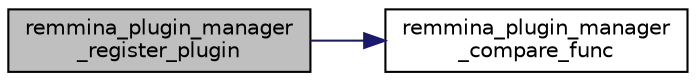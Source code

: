 digraph "remmina_plugin_manager_register_plugin"
{
  edge [fontname="Helvetica",fontsize="10",labelfontname="Helvetica",labelfontsize="10"];
  node [fontname="Helvetica",fontsize="10",shape=record];
  rankdir="LR";
  Node800 [label="remmina_plugin_manager\l_register_plugin",height=0.2,width=0.4,color="black", fillcolor="grey75", style="filled", fontcolor="black"];
  Node800 -> Node801 [color="midnightblue",fontsize="10",style="solid",fontname="Helvetica"];
  Node801 [label="remmina_plugin_manager\l_compare_func",height=0.2,width=0.4,color="black", fillcolor="white", style="filled",URL="$remmina__plugin__manager_8c.html#ae78fa0b2eab8c987d810c6997b136d2e"];
}

